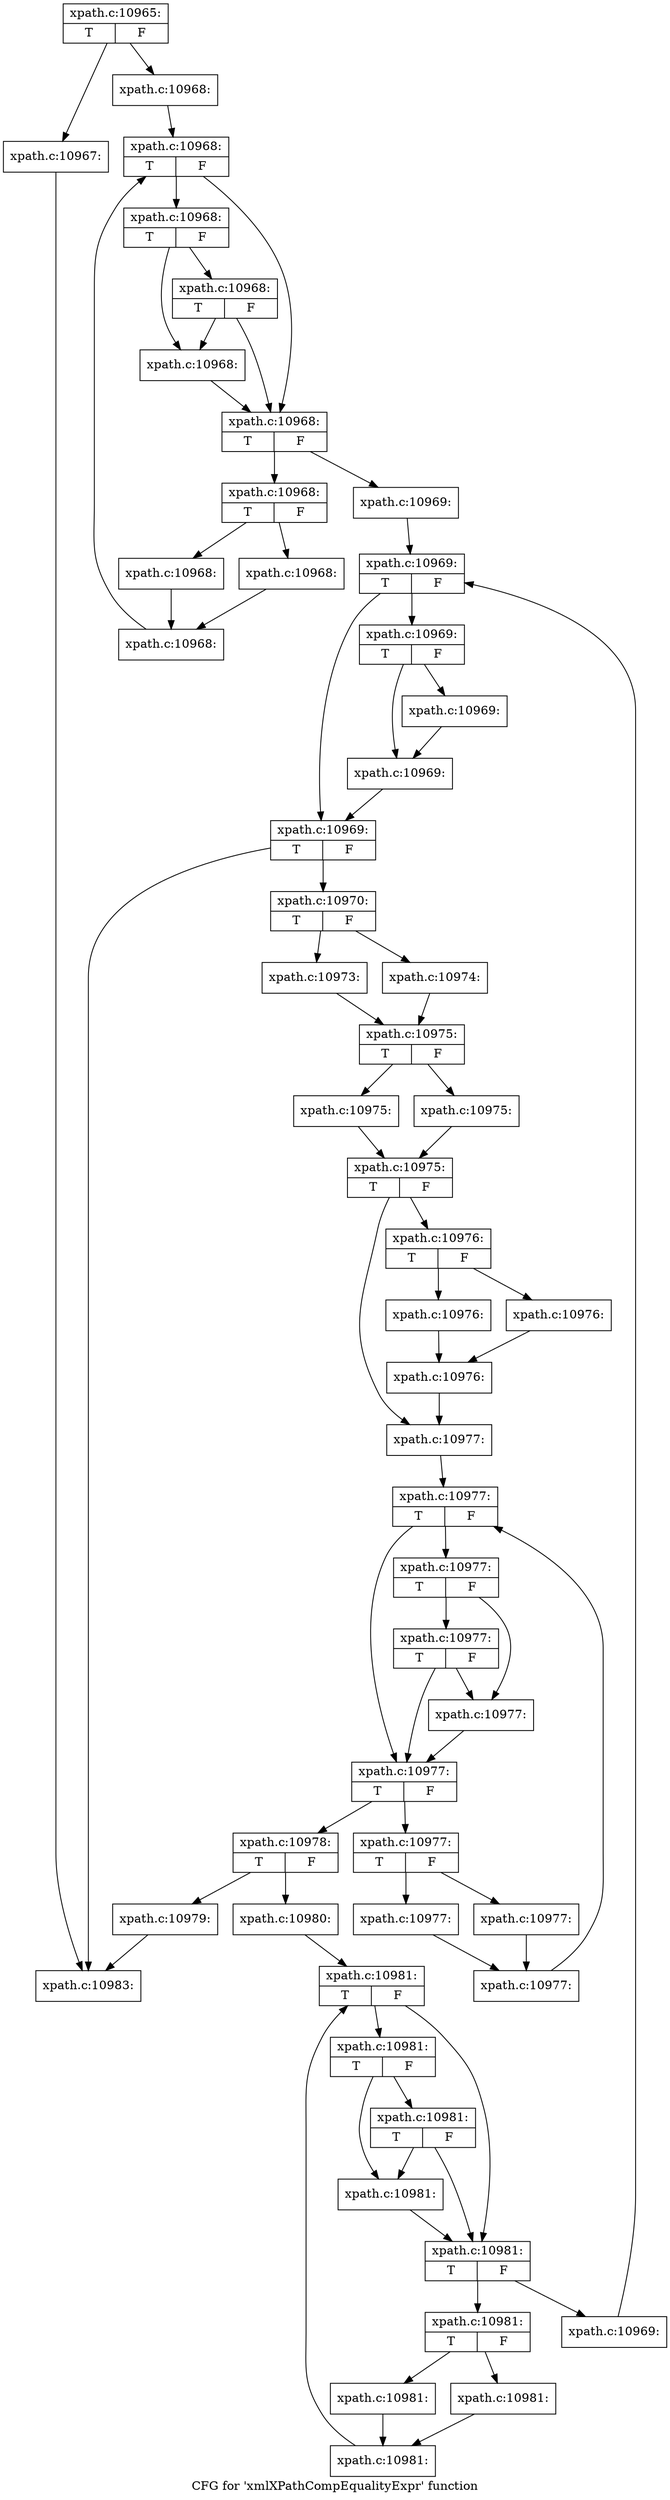 digraph "CFG for 'xmlXPathCompEqualityExpr' function" {
	label="CFG for 'xmlXPathCompEqualityExpr' function";

	Node0x4e989d0 [shape=record,label="{xpath.c:10965:|{<s0>T|<s1>F}}"];
	Node0x4e989d0 -> Node0x4ea13b0;
	Node0x4e989d0 -> Node0x4ea16c0;
	Node0x4ea13b0 [shape=record,label="{xpath.c:10967:}"];
	Node0x4ea13b0 -> Node0x4ea35d0;
	Node0x4ea16c0 [shape=record,label="{xpath.c:10968:}"];
	Node0x4ea16c0 -> Node0x4ea19e0;
	Node0x4ea19e0 [shape=record,label="{xpath.c:10968:|{<s0>T|<s1>F}}"];
	Node0x4ea19e0 -> Node0x4ea1be0;
	Node0x4ea19e0 -> Node0x4ea1c80;
	Node0x4ea1c80 [shape=record,label="{xpath.c:10968:|{<s0>T|<s1>F}}"];
	Node0x4ea1c80 -> Node0x4ea1fe0;
	Node0x4ea1c80 -> Node0x4ea1c30;
	Node0x4ea1fe0 [shape=record,label="{xpath.c:10968:|{<s0>T|<s1>F}}"];
	Node0x4ea1fe0 -> Node0x4ea1be0;
	Node0x4ea1fe0 -> Node0x4ea1c30;
	Node0x4ea1c30 [shape=record,label="{xpath.c:10968:}"];
	Node0x4ea1c30 -> Node0x4ea1be0;
	Node0x4ea1be0 [shape=record,label="{xpath.c:10968:|{<s0>T|<s1>F}}"];
	Node0x4ea1be0 -> Node0x4ea2610;
	Node0x4ea1be0 -> Node0x4ea1b90;
	Node0x4ea2610 [shape=record,label="{xpath.c:10968:|{<s0>T|<s1>F}}"];
	Node0x4ea2610 -> Node0x4ea2ac0;
	Node0x4ea2610 -> Node0x4ea2b10;
	Node0x4ea2ac0 [shape=record,label="{xpath.c:10968:}"];
	Node0x4ea2ac0 -> Node0x4ea2b60;
	Node0x4ea2b10 [shape=record,label="{xpath.c:10968:}"];
	Node0x4ea2b10 -> Node0x4ea2b60;
	Node0x4ea2b60 [shape=record,label="{xpath.c:10968:}"];
	Node0x4ea2b60 -> Node0x4ea19e0;
	Node0x4ea1b90 [shape=record,label="{xpath.c:10969:}"];
	Node0x4ea1b90 -> Node0x4ea3420;
	Node0x4ea3420 [shape=record,label="{xpath.c:10969:|{<s0>T|<s1>F}}"];
	Node0x4ea3420 -> Node0x4ea3620;
	Node0x4ea3420 -> Node0x4ea3670;
	Node0x4ea3670 [shape=record,label="{xpath.c:10969:|{<s0>T|<s1>F}}"];
	Node0x4ea3670 -> Node0x4ea3a70;
	Node0x4ea3670 -> Node0x4ea3a20;
	Node0x4ea3a70 [shape=record,label="{xpath.c:10969:}"];
	Node0x4ea3a70 -> Node0x4ea3a20;
	Node0x4ea3a20 [shape=record,label="{xpath.c:10969:}"];
	Node0x4ea3a20 -> Node0x4ea3620;
	Node0x4ea3620 [shape=record,label="{xpath.c:10969:|{<s0>T|<s1>F}}"];
	Node0x4ea3620 -> Node0x4ea42a0;
	Node0x4ea3620 -> Node0x4ea35d0;
	Node0x4ea42a0 [shape=record,label="{xpath.c:10970:|{<s0>T|<s1>F}}"];
	Node0x4ea42a0 -> Node0x4ea4cc0;
	Node0x4ea42a0 -> Node0x4ea4d60;
	Node0x4ea4cc0 [shape=record,label="{xpath.c:10973:}"];
	Node0x4ea4cc0 -> Node0x4ea4d10;
	Node0x4ea4d60 [shape=record,label="{xpath.c:10974:}"];
	Node0x4ea4d60 -> Node0x4ea4d10;
	Node0x4ea4d10 [shape=record,label="{xpath.c:10975:|{<s0>T|<s1>F}}"];
	Node0x4ea4d10 -> Node0x4ea54b0;
	Node0x4ea4d10 -> Node0x4ea5500;
	Node0x4ea54b0 [shape=record,label="{xpath.c:10975:}"];
	Node0x4ea54b0 -> Node0x4ea5550;
	Node0x4ea5500 [shape=record,label="{xpath.c:10975:}"];
	Node0x4ea5500 -> Node0x4ea5550;
	Node0x4ea5550 [shape=record,label="{xpath.c:10975:|{<s0>T|<s1>F}}"];
	Node0x4ea5550 -> Node0x4ea5ec0;
	Node0x4ea5550 -> Node0x4ea5e70;
	Node0x4ea5e70 [shape=record,label="{xpath.c:10976:|{<s0>T|<s1>F}}"];
	Node0x4ea5e70 -> Node0x4ea60e0;
	Node0x4ea5e70 -> Node0x4ea6130;
	Node0x4ea60e0 [shape=record,label="{xpath.c:10976:}"];
	Node0x4ea60e0 -> Node0x4ea6180;
	Node0x4ea6130 [shape=record,label="{xpath.c:10976:}"];
	Node0x4ea6130 -> Node0x4ea6180;
	Node0x4ea6180 [shape=record,label="{xpath.c:10976:}"];
	Node0x4ea6180 -> Node0x4ea5ec0;
	Node0x4ea5ec0 [shape=record,label="{xpath.c:10977:}"];
	Node0x4ea5ec0 -> Node0x4ea6b00;
	Node0x4ea6b00 [shape=record,label="{xpath.c:10977:|{<s0>T|<s1>F}}"];
	Node0x4ea6b00 -> Node0x4ea6d00;
	Node0x4ea6b00 -> Node0x4ea6da0;
	Node0x4ea6da0 [shape=record,label="{xpath.c:10977:|{<s0>T|<s1>F}}"];
	Node0x4ea6da0 -> Node0x4ea7100;
	Node0x4ea6da0 -> Node0x4ea6d50;
	Node0x4ea7100 [shape=record,label="{xpath.c:10977:|{<s0>T|<s1>F}}"];
	Node0x4ea7100 -> Node0x4ea6d00;
	Node0x4ea7100 -> Node0x4ea6d50;
	Node0x4ea6d50 [shape=record,label="{xpath.c:10977:}"];
	Node0x4ea6d50 -> Node0x4ea6d00;
	Node0x4ea6d00 [shape=record,label="{xpath.c:10977:|{<s0>T|<s1>F}}"];
	Node0x4ea6d00 -> Node0x4ea7730;
	Node0x4ea6d00 -> Node0x4ea6cb0;
	Node0x4ea7730 [shape=record,label="{xpath.c:10977:|{<s0>T|<s1>F}}"];
	Node0x4ea7730 -> Node0x4ea7be0;
	Node0x4ea7730 -> Node0x4ea7c30;
	Node0x4ea7be0 [shape=record,label="{xpath.c:10977:}"];
	Node0x4ea7be0 -> Node0x4ea7c80;
	Node0x4ea7c30 [shape=record,label="{xpath.c:10977:}"];
	Node0x4ea7c30 -> Node0x4ea7c80;
	Node0x4ea7c80 [shape=record,label="{xpath.c:10977:}"];
	Node0x4ea7c80 -> Node0x4ea6b00;
	Node0x4ea6cb0 [shape=record,label="{xpath.c:10978:|{<s0>T|<s1>F}}"];
	Node0x4ea6cb0 -> Node0x4ea86c0;
	Node0x4ea6cb0 -> Node0x4ea8710;
	Node0x4ea86c0 [shape=record,label="{xpath.c:10979:}"];
	Node0x4ea86c0 -> Node0x4ea35d0;
	Node0x4ea8710 [shape=record,label="{xpath.c:10980:}"];
	Node0x4ea8710 -> Node0x4ea8db0;
	Node0x4ea8db0 [shape=record,label="{xpath.c:10981:|{<s0>T|<s1>F}}"];
	Node0x4ea8db0 -> Node0x4ea9120;
	Node0x4ea8db0 -> Node0x4ea91c0;
	Node0x4ea91c0 [shape=record,label="{xpath.c:10981:|{<s0>T|<s1>F}}"];
	Node0x4ea91c0 -> Node0x4ea9520;
	Node0x4ea91c0 -> Node0x4ea9170;
	Node0x4ea9520 [shape=record,label="{xpath.c:10981:|{<s0>T|<s1>F}}"];
	Node0x4ea9520 -> Node0x4ea9120;
	Node0x4ea9520 -> Node0x4ea9170;
	Node0x4ea9170 [shape=record,label="{xpath.c:10981:}"];
	Node0x4ea9170 -> Node0x4ea9120;
	Node0x4ea9120 [shape=record,label="{xpath.c:10981:|{<s0>T|<s1>F}}"];
	Node0x4ea9120 -> Node0x4ea9b50;
	Node0x4ea9120 -> Node0x4ea90d0;
	Node0x4ea9b50 [shape=record,label="{xpath.c:10981:|{<s0>T|<s1>F}}"];
	Node0x4ea9b50 -> Node0x4eaa000;
	Node0x4ea9b50 -> Node0x4eaa050;
	Node0x4eaa000 [shape=record,label="{xpath.c:10981:}"];
	Node0x4eaa000 -> Node0x4eaa0a0;
	Node0x4eaa050 [shape=record,label="{xpath.c:10981:}"];
	Node0x4eaa050 -> Node0x4eaa0a0;
	Node0x4eaa0a0 [shape=record,label="{xpath.c:10981:}"];
	Node0x4eaa0a0 -> Node0x4ea8db0;
	Node0x4ea90d0 [shape=record,label="{xpath.c:10969:}"];
	Node0x4ea90d0 -> Node0x4ea3420;
	Node0x4ea35d0 [shape=record,label="{xpath.c:10983:}"];
}
